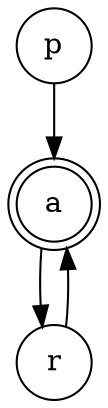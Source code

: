 digraph {   
    node [shape = doublecircle, color = black] a ;
    node [shape = circle];
    node [color= black];
    p -> a -> r -> a;	
}